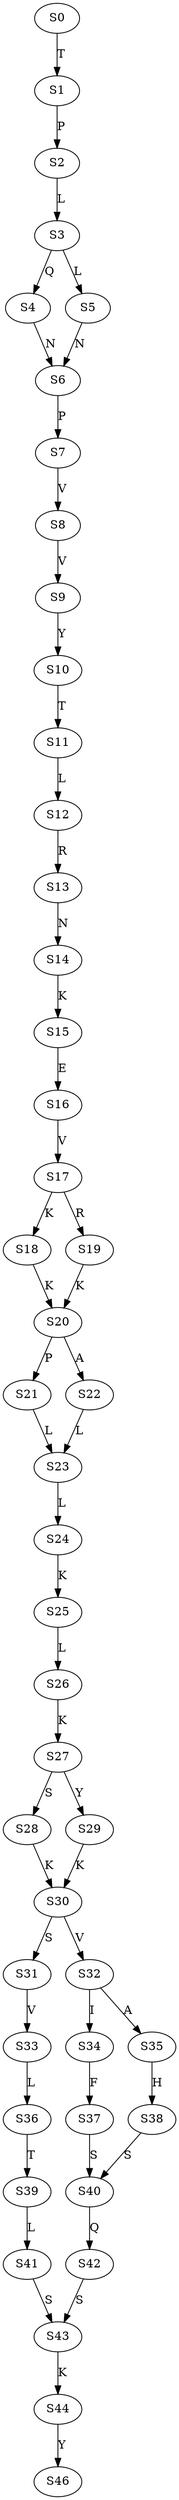 strict digraph  {
	S0 -> S1 [ label = T ];
	S1 -> S2 [ label = P ];
	S2 -> S3 [ label = L ];
	S3 -> S4 [ label = Q ];
	S3 -> S5 [ label = L ];
	S4 -> S6 [ label = N ];
	S5 -> S6 [ label = N ];
	S6 -> S7 [ label = P ];
	S7 -> S8 [ label = V ];
	S8 -> S9 [ label = V ];
	S9 -> S10 [ label = Y ];
	S10 -> S11 [ label = T ];
	S11 -> S12 [ label = L ];
	S12 -> S13 [ label = R ];
	S13 -> S14 [ label = N ];
	S14 -> S15 [ label = K ];
	S15 -> S16 [ label = E ];
	S16 -> S17 [ label = V ];
	S17 -> S18 [ label = K ];
	S17 -> S19 [ label = R ];
	S18 -> S20 [ label = K ];
	S19 -> S20 [ label = K ];
	S20 -> S21 [ label = P ];
	S20 -> S22 [ label = A ];
	S21 -> S23 [ label = L ];
	S22 -> S23 [ label = L ];
	S23 -> S24 [ label = L ];
	S24 -> S25 [ label = K ];
	S25 -> S26 [ label = L ];
	S26 -> S27 [ label = K ];
	S27 -> S28 [ label = S ];
	S27 -> S29 [ label = Y ];
	S28 -> S30 [ label = K ];
	S29 -> S30 [ label = K ];
	S30 -> S31 [ label = S ];
	S30 -> S32 [ label = V ];
	S31 -> S33 [ label = V ];
	S32 -> S34 [ label = I ];
	S32 -> S35 [ label = A ];
	S33 -> S36 [ label = L ];
	S34 -> S37 [ label = F ];
	S35 -> S38 [ label = H ];
	S36 -> S39 [ label = T ];
	S37 -> S40 [ label = S ];
	S38 -> S40 [ label = S ];
	S39 -> S41 [ label = L ];
	S40 -> S42 [ label = Q ];
	S41 -> S43 [ label = S ];
	S42 -> S43 [ label = S ];
	S43 -> S44 [ label = K ];
	S44 -> S46 [ label = Y ];
}
